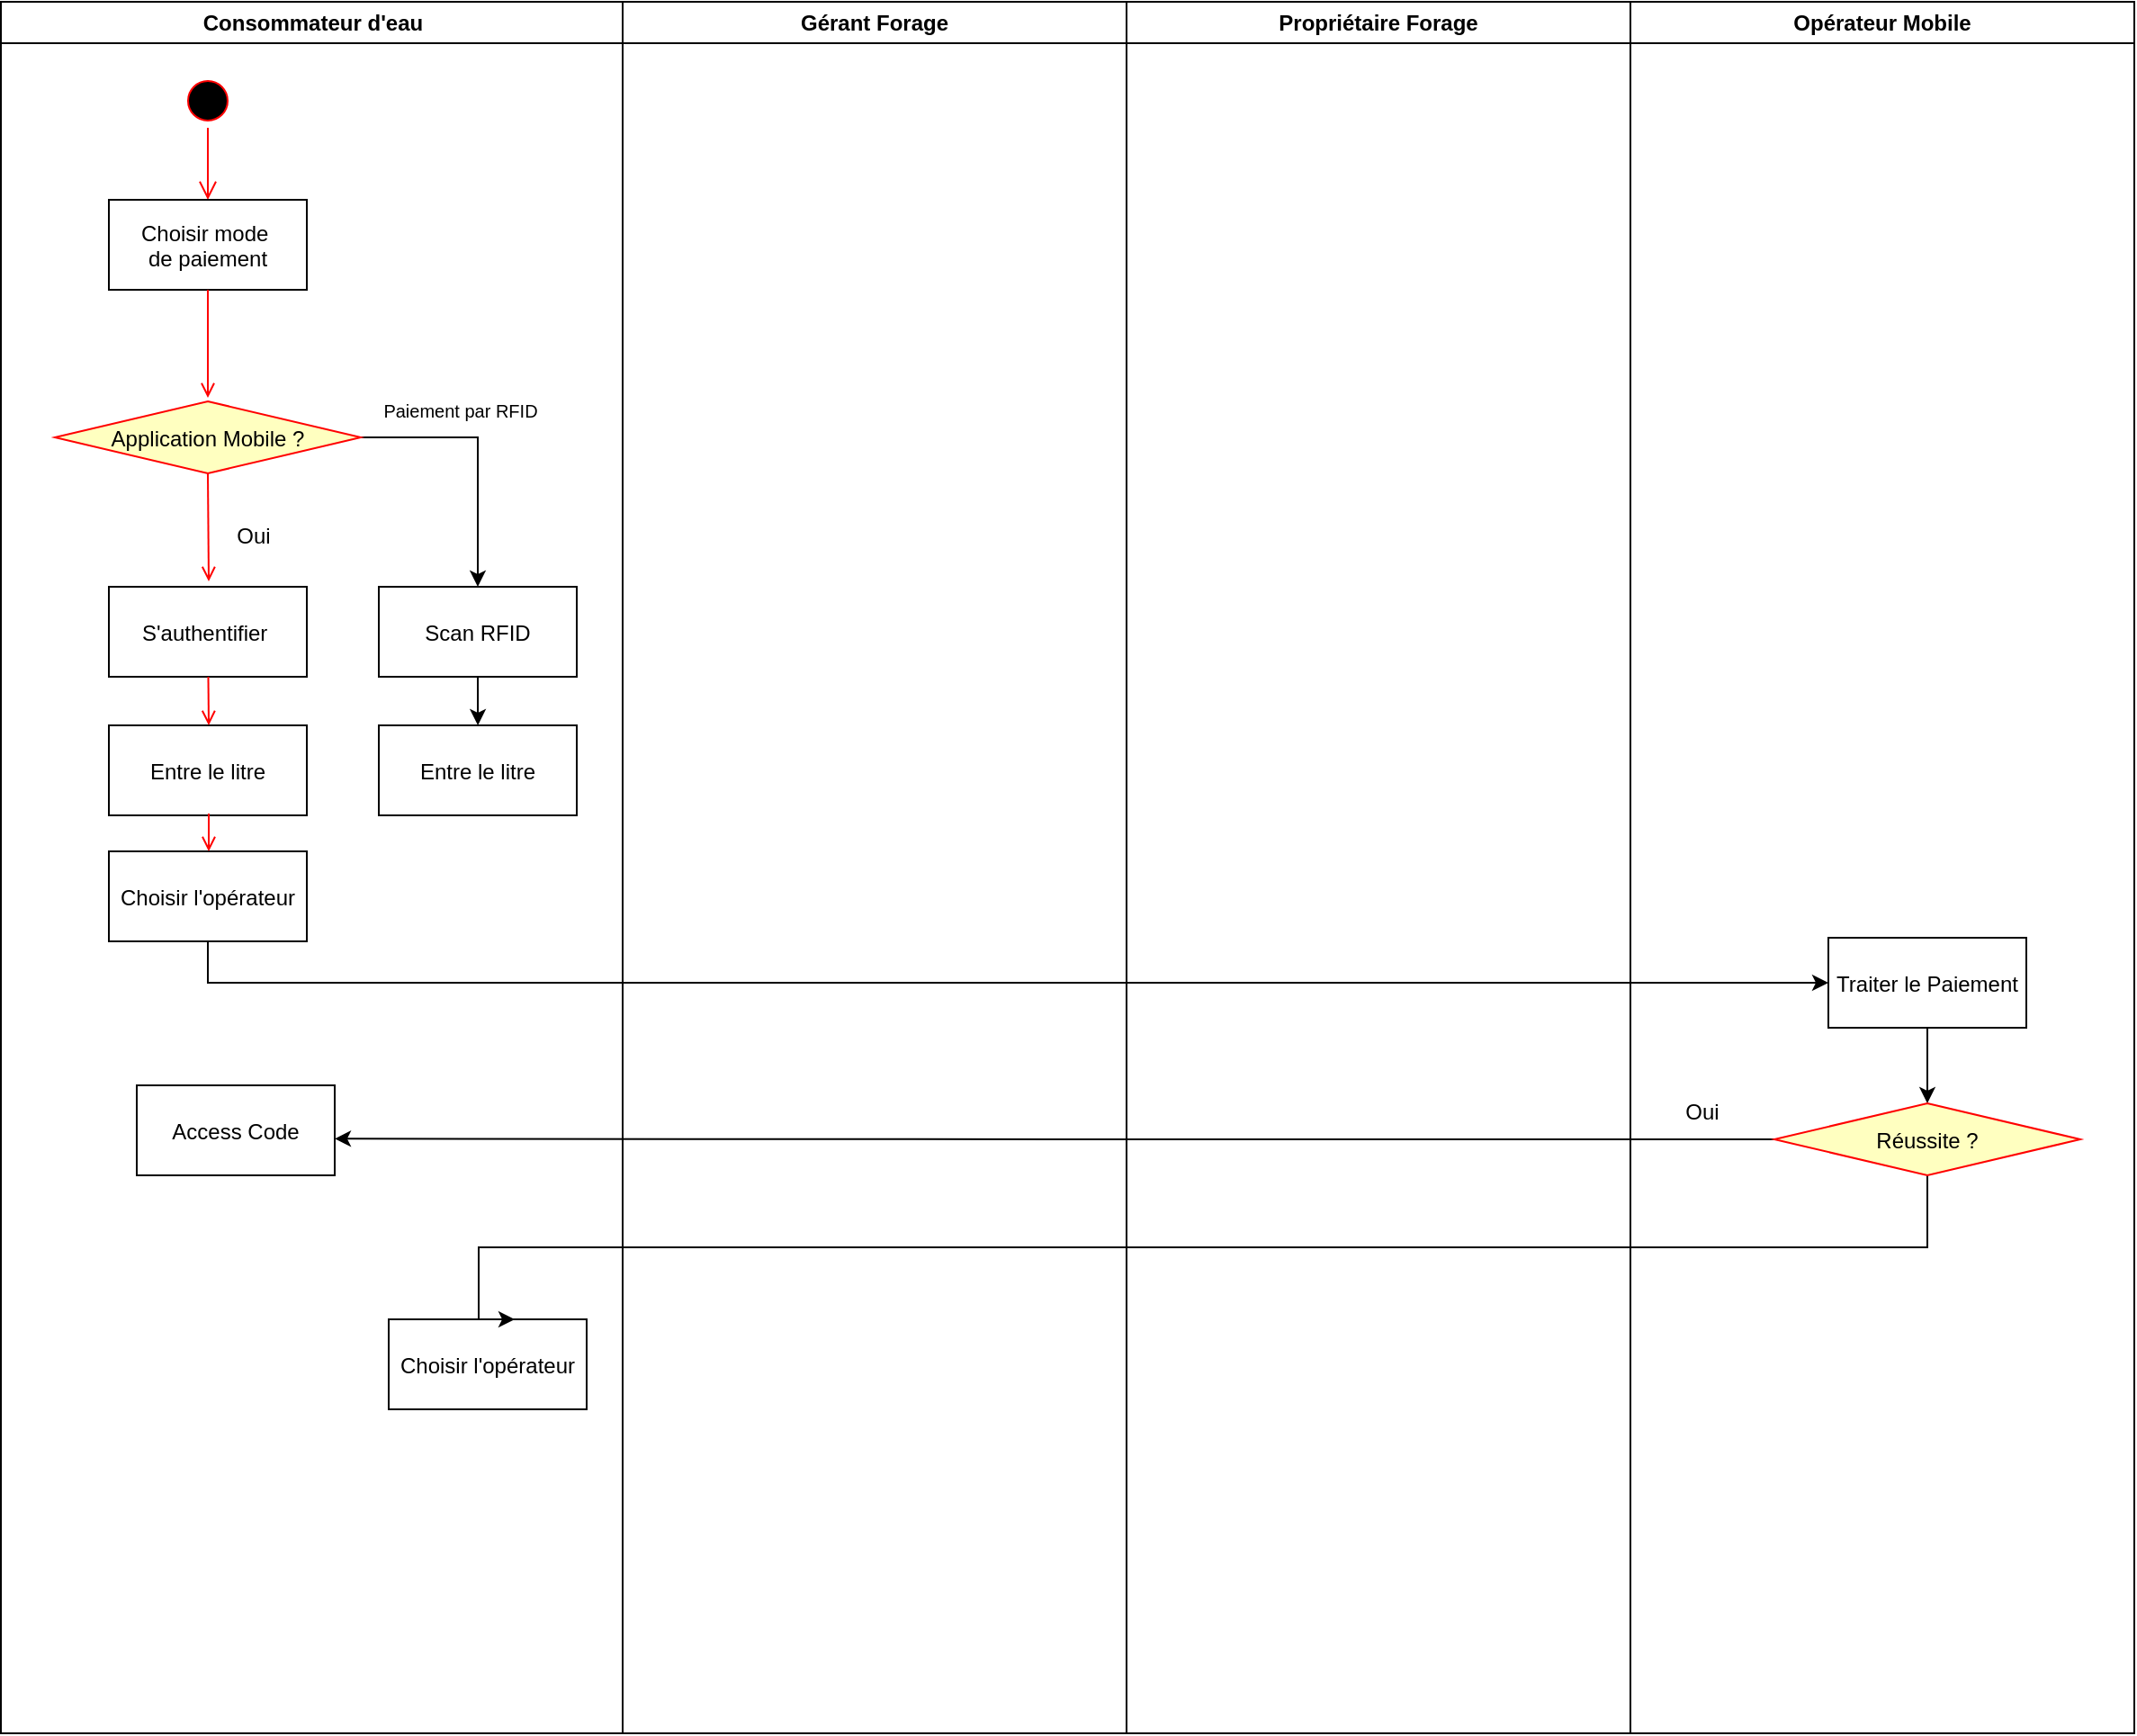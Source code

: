 <mxfile version="28.0.7">
  <diagram name="Page-1" id="e7e014a7-5840-1c2e-5031-d8a46d1fe8dd">
    <mxGraphModel dx="1362" dy="807" grid="1" gridSize="10" guides="1" tooltips="1" connect="1" arrows="1" fold="1" page="1" pageScale="1" pageWidth="1169" pageHeight="826" background="none" math="0" shadow="0">
      <root>
        <mxCell id="0" />
        <mxCell id="1" parent="0" />
        <mxCell id="2" value="Consommateur d&#39;eau" style="swimlane;whiteSpace=wrap" parent="1" vertex="1">
          <mxGeometry x="134.5" y="128" width="345.5" height="962" as="geometry" />
        </mxCell>
        <mxCell id="5" value="" style="ellipse;shape=startState;fillColor=#000000;strokeColor=#ff0000;" parent="2" vertex="1">
          <mxGeometry x="100" y="40" width="30" height="30" as="geometry" />
        </mxCell>
        <mxCell id="6" value="" style="edgeStyle=elbowEdgeStyle;elbow=horizontal;verticalAlign=bottom;endArrow=open;endSize=8;strokeColor=#FF0000;endFill=1;rounded=0" parent="2" source="5" target="7" edge="1">
          <mxGeometry x="100" y="40" as="geometry">
            <mxPoint x="115" y="110" as="targetPoint" />
          </mxGeometry>
        </mxCell>
        <mxCell id="7" value="Choisir mode &#xa;de paiement" style="" parent="2" vertex="1">
          <mxGeometry x="60" y="110" width="110" height="50" as="geometry" />
        </mxCell>
        <mxCell id="9" value="" style="endArrow=open;strokeColor=#FF0000;endFill=1;rounded=0" parent="2" source="7" edge="1">
          <mxGeometry relative="1" as="geometry">
            <mxPoint x="115.0" y="220" as="targetPoint" />
          </mxGeometry>
        </mxCell>
        <mxCell id="10" value="S&#39;authentifier " style="" parent="2" vertex="1">
          <mxGeometry x="60" y="325" width="110" height="50" as="geometry" />
        </mxCell>
        <mxCell id="11" value="" style="endArrow=open;strokeColor=#FF0000;endFill=1;rounded=0;exitX=0.5;exitY=1;exitDx=0;exitDy=0;" parent="2" source="_DLYJAH6SZOFebkaI9tu-48" edge="1">
          <mxGeometry relative="1" as="geometry">
            <mxPoint x="115.0" y="270" as="sourcePoint" />
            <mxPoint x="115.5" y="322" as="targetPoint" />
          </mxGeometry>
        </mxCell>
        <mxCell id="_DLYJAH6SZOFebkaI9tu-58" style="edgeStyle=orthogonalEdgeStyle;rounded=0;orthogonalLoop=1;jettySize=auto;html=1;exitX=1;exitY=0.5;exitDx=0;exitDy=0;" edge="1" parent="2" source="_DLYJAH6SZOFebkaI9tu-48" target="_DLYJAH6SZOFebkaI9tu-59">
          <mxGeometry relative="1" as="geometry">
            <mxPoint x="265.5" y="312" as="targetPoint" />
          </mxGeometry>
        </mxCell>
        <mxCell id="_DLYJAH6SZOFebkaI9tu-48" value="Application Mobile ?" style="rhombus;fillColor=#ffffc0;strokeColor=#ff0000;" vertex="1" parent="2">
          <mxGeometry x="30" y="222" width="170" height="40" as="geometry" />
        </mxCell>
        <mxCell id="_DLYJAH6SZOFebkaI9tu-54" value="Oui" style="text;html=1;align=center;verticalAlign=middle;whiteSpace=wrap;rounded=0;" vertex="1" parent="2">
          <mxGeometry x="70" y="282" width="140" height="30" as="geometry" />
        </mxCell>
        <mxCell id="_DLYJAH6SZOFebkaI9tu-52" value="Paiement par RFID" style="text;html=1;align=center;verticalAlign=middle;whiteSpace=wrap;rounded=0;fontSize=10;" vertex="1" parent="2">
          <mxGeometry x="185.5" y="212" width="140" height="30" as="geometry" />
        </mxCell>
        <mxCell id="_DLYJAH6SZOFebkaI9tu-55" value="Entre le litre" style="" vertex="1" parent="2">
          <mxGeometry x="60" y="402" width="110" height="50" as="geometry" />
        </mxCell>
        <mxCell id="_DLYJAH6SZOFebkaI9tu-56" value="Choisir l&#39;opérateur" style="" vertex="1" parent="2">
          <mxGeometry x="60" y="472" width="110" height="50" as="geometry" />
        </mxCell>
        <mxCell id="_DLYJAH6SZOFebkaI9tu-60" style="edgeStyle=orthogonalEdgeStyle;rounded=0;orthogonalLoop=1;jettySize=auto;html=1;exitX=0.5;exitY=1;exitDx=0;exitDy=0;" edge="1" parent="2" source="_DLYJAH6SZOFebkaI9tu-59">
          <mxGeometry relative="1" as="geometry">
            <mxPoint x="265.065" y="402" as="targetPoint" />
          </mxGeometry>
        </mxCell>
        <mxCell id="_DLYJAH6SZOFebkaI9tu-59" value="Scan RFID" style="" vertex="1" parent="2">
          <mxGeometry x="210" y="325" width="110" height="50" as="geometry" />
        </mxCell>
        <mxCell id="_DLYJAH6SZOFebkaI9tu-61" value="Entre le litre" style="" vertex="1" parent="2">
          <mxGeometry x="210" y="402" width="110" height="50" as="geometry" />
        </mxCell>
        <mxCell id="_DLYJAH6SZOFebkaI9tu-67" value="Access Code" style="" vertex="1" parent="2">
          <mxGeometry x="75.5" y="602" width="110" height="50" as="geometry" />
        </mxCell>
        <mxCell id="_DLYJAH6SZOFebkaI9tu-71" value="Choisir l&#39;opérateur" style="" vertex="1" parent="2">
          <mxGeometry x="215.5" y="732" width="110" height="50" as="geometry" />
        </mxCell>
        <mxCell id="3" value="Gérant Forage" style="swimlane;whiteSpace=wrap" parent="1" vertex="1">
          <mxGeometry x="480" y="128" width="280" height="962" as="geometry" />
        </mxCell>
        <mxCell id="4" value="Propriétaire Forage" style="swimlane;whiteSpace=wrap" parent="1" vertex="1">
          <mxGeometry x="760" y="128" width="280" height="962" as="geometry" />
        </mxCell>
        <mxCell id="20" value="" style="endArrow=open;strokeColor=#FF0000;endFill=1;rounded=0" parent="1" source="10" edge="1">
          <mxGeometry relative="1" as="geometry">
            <mxPoint x="250" y="530" as="targetPoint" />
          </mxGeometry>
        </mxCell>
        <mxCell id="_DLYJAH6SZOFebkaI9tu-47" value="Opérateur Mobile" style="swimlane;whiteSpace=wrap" vertex="1" parent="1">
          <mxGeometry x="1040" y="128" width="280" height="962" as="geometry" />
        </mxCell>
        <mxCell id="_DLYJAH6SZOFebkaI9tu-65" style="edgeStyle=orthogonalEdgeStyle;rounded=0;orthogonalLoop=1;jettySize=auto;html=1;exitX=0.5;exitY=1;exitDx=0;exitDy=0;entryX=0.5;entryY=0;entryDx=0;entryDy=0;" edge="1" parent="_DLYJAH6SZOFebkaI9tu-47" source="_DLYJAH6SZOFebkaI9tu-63" target="_DLYJAH6SZOFebkaI9tu-64">
          <mxGeometry relative="1" as="geometry" />
        </mxCell>
        <mxCell id="_DLYJAH6SZOFebkaI9tu-63" value="Traiter le Paiement" style="" vertex="1" parent="_DLYJAH6SZOFebkaI9tu-47">
          <mxGeometry x="110" y="520" width="110" height="50" as="geometry" />
        </mxCell>
        <mxCell id="_DLYJAH6SZOFebkaI9tu-66" style="edgeStyle=orthogonalEdgeStyle;rounded=0;orthogonalLoop=1;jettySize=auto;html=1;exitX=0;exitY=0.5;exitDx=0;exitDy=0;" edge="1" parent="_DLYJAH6SZOFebkaI9tu-47" source="_DLYJAH6SZOFebkaI9tu-64">
          <mxGeometry relative="1" as="geometry">
            <mxPoint x="-720" y="631.667" as="targetPoint" />
          </mxGeometry>
        </mxCell>
        <mxCell id="_DLYJAH6SZOFebkaI9tu-70" style="edgeStyle=orthogonalEdgeStyle;rounded=0;orthogonalLoop=1;jettySize=auto;html=1;exitX=0.5;exitY=1;exitDx=0;exitDy=0;" edge="1" parent="_DLYJAH6SZOFebkaI9tu-47" source="_DLYJAH6SZOFebkaI9tu-64">
          <mxGeometry relative="1" as="geometry">
            <mxPoint x="-620" y="732" as="targetPoint" />
            <Array as="points">
              <mxPoint x="165" y="692" />
              <mxPoint x="-640" y="692" />
              <mxPoint x="-640" y="732" />
            </Array>
          </mxGeometry>
        </mxCell>
        <mxCell id="_DLYJAH6SZOFebkaI9tu-64" value="Réussite ?" style="rhombus;fillColor=#ffffc0;strokeColor=#ff0000;" vertex="1" parent="_DLYJAH6SZOFebkaI9tu-47">
          <mxGeometry x="80" y="612" width="170" height="40" as="geometry" />
        </mxCell>
        <mxCell id="_DLYJAH6SZOFebkaI9tu-68" value="Oui" style="text;html=1;align=center;verticalAlign=middle;whiteSpace=wrap;rounded=0;" vertex="1" parent="_DLYJAH6SZOFebkaI9tu-47">
          <mxGeometry x="10" y="602" width="60" height="30" as="geometry" />
        </mxCell>
        <mxCell id="_DLYJAH6SZOFebkaI9tu-57" value="" style="endArrow=open;strokeColor=#FF0000;endFill=1;rounded=0" edge="1" parent="1">
          <mxGeometry relative="1" as="geometry">
            <mxPoint x="250" y="579" as="sourcePoint" />
            <mxPoint x="250" y="600" as="targetPoint" />
          </mxGeometry>
        </mxCell>
        <mxCell id="_DLYJAH6SZOFebkaI9tu-62" style="edgeStyle=orthogonalEdgeStyle;rounded=0;orthogonalLoop=1;jettySize=auto;html=1;exitX=0.5;exitY=1;exitDx=0;exitDy=0;entryX=0;entryY=0.5;entryDx=0;entryDy=0;" edge="1" parent="1" source="_DLYJAH6SZOFebkaI9tu-56" target="_DLYJAH6SZOFebkaI9tu-63">
          <mxGeometry relative="1" as="geometry">
            <mxPoint x="1170" y="690" as="targetPoint" />
          </mxGeometry>
        </mxCell>
      </root>
    </mxGraphModel>
  </diagram>
</mxfile>
